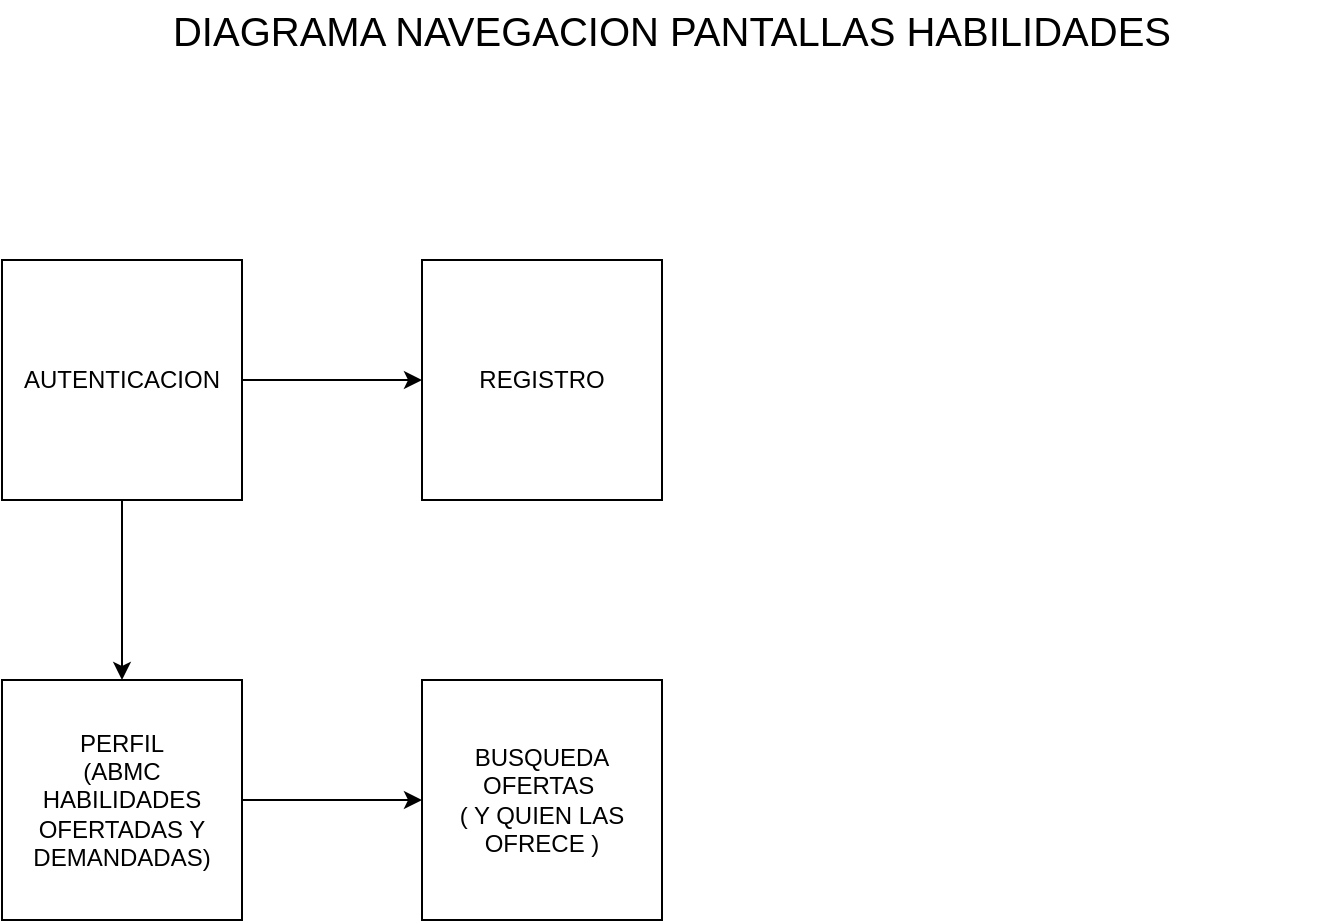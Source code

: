 <mxfile version="24.7.8">
  <diagram id="R2lEEEUBdFMjLlhIrx00" name="Page-1">
    <mxGraphModel dx="1050" dy="621" grid="1" gridSize="10" guides="1" tooltips="1" connect="1" arrows="1" fold="1" page="1" pageScale="1" pageWidth="850" pageHeight="1100" math="0" shadow="0" extFonts="Permanent Marker^https://fonts.googleapis.com/css?family=Permanent+Marker">
      <root>
        <mxCell id="0" />
        <mxCell id="1" parent="0" />
        <mxCell id="jvJnBLHSCoHVr2csTjoc-1" value="&lt;font style=&quot;font-size: 20px;&quot;&gt;DIAGRAMA NAVEGACION PANTALLAS HABILIDADES&lt;/font&gt;" style="text;html=1;align=center;verticalAlign=middle;whiteSpace=wrap;rounded=0;" parent="1" vertex="1">
          <mxGeometry x="110" y="40" width="650" height="30" as="geometry" />
        </mxCell>
        <mxCell id="hFG-KAAXd3nqpKK1YFLu-25" value="" style="edgeStyle=orthogonalEdgeStyle;rounded=0;orthogonalLoop=1;jettySize=auto;html=1;startArrow=none;startFill=0;" parent="1" source="hFG-KAAXd3nqpKK1YFLu-20" target="hFG-KAAXd3nqpKK1YFLu-21" edge="1">
          <mxGeometry relative="1" as="geometry" />
        </mxCell>
        <mxCell id="hFG-KAAXd3nqpKK1YFLu-26" value="" style="edgeStyle=orthogonalEdgeStyle;rounded=0;orthogonalLoop=1;jettySize=auto;html=1;" parent="1" source="hFG-KAAXd3nqpKK1YFLu-20" target="hFG-KAAXd3nqpKK1YFLu-22" edge="1">
          <mxGeometry relative="1" as="geometry" />
        </mxCell>
        <mxCell id="hFG-KAAXd3nqpKK1YFLu-20" value="AUTENTICACION" style="whiteSpace=wrap;html=1;aspect=fixed;" parent="1" vertex="1">
          <mxGeometry x="100" y="170" width="120" height="120" as="geometry" />
        </mxCell>
        <mxCell id="hFG-KAAXd3nqpKK1YFLu-21" value="REGISTRO" style="whiteSpace=wrap;html=1;aspect=fixed;" parent="1" vertex="1">
          <mxGeometry x="310" y="170" width="120" height="120" as="geometry" />
        </mxCell>
        <mxCell id="hFG-KAAXd3nqpKK1YFLu-27" value="" style="edgeStyle=orthogonalEdgeStyle;rounded=0;orthogonalLoop=1;jettySize=auto;html=1;" parent="1" source="hFG-KAAXd3nqpKK1YFLu-22" target="hFG-KAAXd3nqpKK1YFLu-24" edge="1">
          <mxGeometry relative="1" as="geometry" />
        </mxCell>
        <mxCell id="hFG-KAAXd3nqpKK1YFLu-22" value="PERFIL&lt;div&gt;(ABMC&lt;/div&gt;&lt;div&gt;HABILIDADES OFERTADAS Y DEMANDADAS)&lt;/div&gt;" style="whiteSpace=wrap;html=1;aspect=fixed;" parent="1" vertex="1">
          <mxGeometry x="100" y="380" width="120" height="120" as="geometry" />
        </mxCell>
        <mxCell id="hFG-KAAXd3nqpKK1YFLu-24" value="BUSQUEDA OFERTAS&amp;nbsp;&lt;div&gt;( Y QUIEN LAS OFRECE )&lt;/div&gt;" style="whiteSpace=wrap;html=1;aspect=fixed;" parent="1" vertex="1">
          <mxGeometry x="310" y="380" width="120" height="120" as="geometry" />
        </mxCell>
      </root>
    </mxGraphModel>
  </diagram>
</mxfile>
